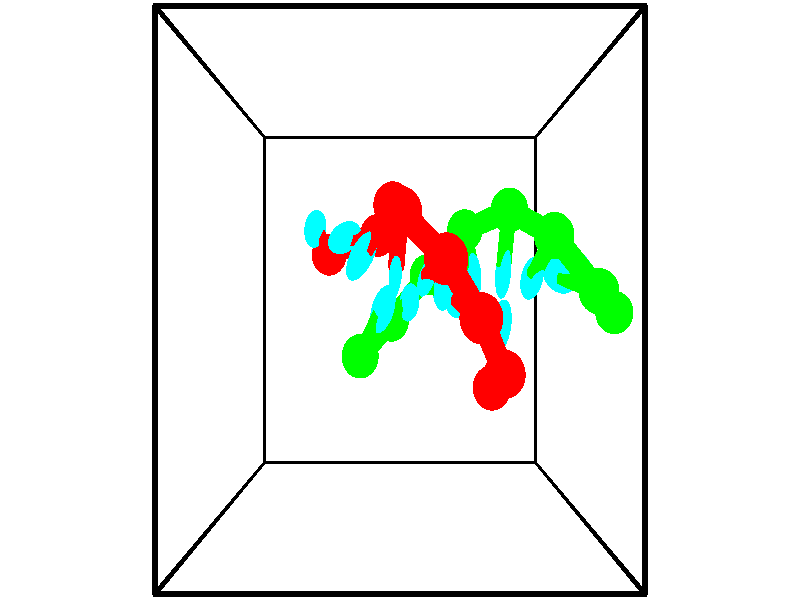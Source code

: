 // switches for output
#declare DRAW_BASES = 1; // possible values are 0, 1; only relevant for DNA ribbons
#declare DRAW_BASES_TYPE = 3; // possible values are 1, 2, 3; only relevant for DNA ribbons
#declare DRAW_FOG = 0; // set to 1 to enable fog

#include "colors.inc"

#include "transforms.inc"
background { rgb <1, 1, 1>}

#default {
   normal{
       ripples 0.25
       frequency 0.20
       turbulence 0.2
       lambda 5
   }
	finish {
		phong 0.1
		phong_size 40.
	}
}

// original window dimensions: 1024x640


// camera settings

camera {
	sky <-0, 1, 0>
	up <-0, 1, 0>
	right 1.6 * <1, 0, 0>
	location <2.5, 2.5, 11.1562>
	look_at <2.5, 2.5, 2.5>
	direction <0, 0, -8.6562>
	angle 67.0682
}


# declare cpy_camera_pos = <2.5, 2.5, 11.1562>;
# if (DRAW_FOG = 1)
fog {
	fog_type 2
	up vnormalize(cpy_camera_pos)
	color rgbt<1,1,1,0.3>
	distance 1e-5
	fog_alt 3e-3
	fog_offset 4
}
# end


// LIGHTS

# declare lum = 6;
global_settings {
	ambient_light rgb lum * <0.05, 0.05, 0.05>
	max_trace_level 15
}# declare cpy_direct_light_amount = 0.25;
light_source
{	1000 * <-1, -1, 1>,
	rgb lum * cpy_direct_light_amount
	parallel
}

light_source
{	1000 * <1, 1, -1>,
	rgb lum * cpy_direct_light_amount
	parallel
}

// strand 0

// nucleotide -1

// particle -1
sphere {
	<1.472071, 3.044888, 2.399312> 0.250000
	pigment { color rgbt <1,0,0,0> }
	no_shadow
}
cylinder {
	<1.411148, 3.186718, 2.768328>,  <1.374594, 3.271816, 2.989737>, 0.100000
	pigment { color rgbt <1,0,0,0> }
	no_shadow
}
cylinder {
	<1.411148, 3.186718, 2.768328>,  <1.472071, 3.044888, 2.399312>, 0.100000
	pigment { color rgbt <1,0,0,0> }
	no_shadow
}

// particle -1
sphere {
	<1.411148, 3.186718, 2.768328> 0.100000
	pigment { color rgbt <1,0,0,0> }
	no_shadow
}
sphere {
	0, 1
	scale<0.080000,0.200000,0.300000>
	matrix <0.861153, -0.410441, 0.299925,
		0.484993, 0.840128, -0.242830,
		-0.152308, 0.354576, 0.922539,
		1.365456, 3.293091, 3.045089>
	pigment { color rgbt <0,1,1,0> }
	no_shadow
}
cylinder {
	<2.187341, 3.256551, 2.662648>,  <1.472071, 3.044888, 2.399312>, 0.130000
	pigment { color rgbt <1,0,0,0> }
	no_shadow
}

// nucleotide -1

// particle -1
sphere {
	<2.187341, 3.256551, 2.662648> 0.250000
	pigment { color rgbt <1,0,0,0> }
	no_shadow
}
cylinder {
	<1.952282, 3.213987, 2.983484>,  <1.811247, 3.188449, 3.175986>, 0.100000
	pigment { color rgbt <1,0,0,0> }
	no_shadow
}
cylinder {
	<1.952282, 3.213987, 2.983484>,  <2.187341, 3.256551, 2.662648>, 0.100000
	pigment { color rgbt <1,0,0,0> }
	no_shadow
}

// particle -1
sphere {
	<1.952282, 3.213987, 2.983484> 0.100000
	pigment { color rgbt <1,0,0,0> }
	no_shadow
}
sphere {
	0, 1
	scale<0.080000,0.200000,0.300000>
	matrix <0.717774, -0.526111, 0.456078,
		0.373458, 0.843732, 0.385545,
		-0.587647, -0.106408, 0.802090,
		1.775988, 3.182065, 3.224111>
	pigment { color rgbt <0,1,1,0> }
	no_shadow
}
cylinder {
	<2.405798, 3.523323, 3.363354>,  <2.187341, 3.256551, 2.662648>, 0.130000
	pigment { color rgbt <1,0,0,0> }
	no_shadow
}

// nucleotide -1

// particle -1
sphere {
	<2.405798, 3.523323, 3.363354> 0.250000
	pigment { color rgbt <1,0,0,0> }
	no_shadow
}
cylinder {
	<2.184746, 3.203323, 3.456821>,  <2.052114, 3.011324, 3.512902>, 0.100000
	pigment { color rgbt <1,0,0,0> }
	no_shadow
}
cylinder {
	<2.184746, 3.203323, 3.456821>,  <2.405798, 3.523323, 3.363354>, 0.100000
	pigment { color rgbt <1,0,0,0> }
	no_shadow
}

// particle -1
sphere {
	<2.184746, 3.203323, 3.456821> 0.100000
	pigment { color rgbt <1,0,0,0> }
	no_shadow
}
sphere {
	0, 1
	scale<0.080000,0.200000,0.300000>
	matrix <0.752446, -0.358365, 0.552630,
		-0.358365, 0.481224, 0.799999,
		-0.552630, -0.799999, 0.233670,
		2.018957, 2.963324, 3.526922>
	pigment { color rgbt <0,1,1,0> }
	no_shadow
}
cylinder {
	<2.508630, 3.358006, 4.106654>,  <2.405798, 3.523323, 3.363354>, 0.130000
	pigment { color rgbt <1,0,0,0> }
	no_shadow
}

// nucleotide -1

// particle -1
sphere {
	<2.508630, 3.358006, 4.106654> 0.250000
	pigment { color rgbt <1,0,0,0> }
	no_shadow
}
cylinder {
	<2.473907, 3.032927, 3.876181>,  <2.453074, 2.837879, 3.737896>, 0.100000
	pigment { color rgbt <1,0,0,0> }
	no_shadow
}
cylinder {
	<2.473907, 3.032927, 3.876181>,  <2.508630, 3.358006, 4.106654>, 0.100000
	pigment { color rgbt <1,0,0,0> }
	no_shadow
}

// particle -1
sphere {
	<2.473907, 3.032927, 3.876181> 0.100000
	pigment { color rgbt <1,0,0,0> }
	no_shadow
}
sphere {
	0, 1
	scale<0.080000,0.200000,0.300000>
	matrix <0.992270, -0.122017, 0.022611,
		-0.088680, -0.569767, 0.817007,
		-0.086806, -0.812697, -0.576184,
		2.447865, 2.789117, 3.703326>
	pigment { color rgbt <0,1,1,0> }
	no_shadow
}
cylinder {
	<3.024650, 2.889635, 4.296653>,  <2.508630, 3.358006, 4.106654>, 0.130000
	pigment { color rgbt <1,0,0,0> }
	no_shadow
}

// nucleotide -1

// particle -1
sphere {
	<3.024650, 2.889635, 4.296653> 0.250000
	pigment { color rgbt <1,0,0,0> }
	no_shadow
}
cylinder {
	<2.917297, 2.801453, 3.921554>,  <2.852886, 2.748543, 3.696494>, 0.100000
	pigment { color rgbt <1,0,0,0> }
	no_shadow
}
cylinder {
	<2.917297, 2.801453, 3.921554>,  <3.024650, 2.889635, 4.296653>, 0.100000
	pigment { color rgbt <1,0,0,0> }
	no_shadow
}

// particle -1
sphere {
	<2.917297, 2.801453, 3.921554> 0.100000
	pigment { color rgbt <1,0,0,0> }
	no_shadow
}
sphere {
	0, 1
	scale<0.080000,0.200000,0.300000>
	matrix <0.938277, -0.280316, -0.202632,
		-0.218194, -0.934250, 0.282081,
		-0.268381, -0.220456, -0.937748,
		2.836783, 2.735316, 3.640229>
	pigment { color rgbt <0,1,1,0> }
	no_shadow
}
cylinder {
	<3.435040, 2.325867, 4.208772>,  <3.024650, 2.889635, 4.296653>, 0.130000
	pigment { color rgbt <1,0,0,0> }
	no_shadow
}

// nucleotide -1

// particle -1
sphere {
	<3.435040, 2.325867, 4.208772> 0.250000
	pigment { color rgbt <1,0,0,0> }
	no_shadow
}
cylinder {
	<3.302876, 2.436459, 3.847798>,  <3.223577, 2.502814, 3.631214>, 0.100000
	pigment { color rgbt <1,0,0,0> }
	no_shadow
}
cylinder {
	<3.302876, 2.436459, 3.847798>,  <3.435040, 2.325867, 4.208772>, 0.100000
	pigment { color rgbt <1,0,0,0> }
	no_shadow
}

// particle -1
sphere {
	<3.302876, 2.436459, 3.847798> 0.100000
	pigment { color rgbt <1,0,0,0> }
	no_shadow
}
sphere {
	0, 1
	scale<0.080000,0.200000,0.300000>
	matrix <0.911426, -0.154947, -0.381174,
		-0.245216, -0.948446, -0.200795,
		-0.330410, 0.276480, -0.902434,
		3.203753, 2.519403, 3.577068>
	pigment { color rgbt <0,1,1,0> }
	no_shadow
}
cylinder {
	<3.782217, 1.742610, 3.769493>,  <3.435040, 2.325867, 4.208772>, 0.130000
	pigment { color rgbt <1,0,0,0> }
	no_shadow
}

// nucleotide -1

// particle -1
sphere {
	<3.782217, 1.742610, 3.769493> 0.250000
	pigment { color rgbt <1,0,0,0> }
	no_shadow
}
cylinder {
	<3.678795, 2.062136, 3.552220>,  <3.616742, 2.253851, 3.421857>, 0.100000
	pigment { color rgbt <1,0,0,0> }
	no_shadow
}
cylinder {
	<3.678795, 2.062136, 3.552220>,  <3.782217, 1.742610, 3.769493>, 0.100000
	pigment { color rgbt <1,0,0,0> }
	no_shadow
}

// particle -1
sphere {
	<3.678795, 2.062136, 3.552220> 0.100000
	pigment { color rgbt <1,0,0,0> }
	no_shadow
}
sphere {
	0, 1
	scale<0.080000,0.200000,0.300000>
	matrix <0.888728, -0.023657, -0.457825,
		-0.378567, -0.601113, -0.703811,
		-0.258554, 0.798814, -0.543182,
		3.601228, 2.301780, 3.389266>
	pigment { color rgbt <0,1,1,0> }
	no_shadow
}
cylinder {
	<3.723380, 1.522512, 3.101399>,  <3.782217, 1.742610, 3.769493>, 0.130000
	pigment { color rgbt <1,0,0,0> }
	no_shadow
}

// nucleotide -1

// particle -1
sphere {
	<3.723380, 1.522512, 3.101399> 0.250000
	pigment { color rgbt <1,0,0,0> }
	no_shadow
}
cylinder {
	<3.796467, 1.915165, 3.079453>,  <3.840319, 2.150757, 3.066286>, 0.100000
	pigment { color rgbt <1,0,0,0> }
	no_shadow
}
cylinder {
	<3.796467, 1.915165, 3.079453>,  <3.723380, 1.522512, 3.101399>, 0.100000
	pigment { color rgbt <1,0,0,0> }
	no_shadow
}

// particle -1
sphere {
	<3.796467, 1.915165, 3.079453> 0.100000
	pigment { color rgbt <1,0,0,0> }
	no_shadow
}
sphere {
	0, 1
	scale<0.080000,0.200000,0.300000>
	matrix <0.876088, -0.187890, -0.444036,
		-0.446189, 0.033067, -0.894328,
		0.182718, 0.981633, -0.054864,
		3.851282, 2.209655, 3.062994>
	pigment { color rgbt <0,1,1,0> }
	no_shadow
}
// strand 1

// nucleotide -1

// particle -1
sphere {
	<5.469361, 2.355782, 2.787190> 0.250000
	pigment { color rgbt <0,1,0,0> }
	no_shadow
}
cylinder {
	<5.250206, 2.637081, 2.605967>,  <5.118713, 2.805861, 2.497233>, 0.100000
	pigment { color rgbt <0,1,0,0> }
	no_shadow
}
cylinder {
	<5.250206, 2.637081, 2.605967>,  <5.469361, 2.355782, 2.787190>, 0.100000
	pigment { color rgbt <0,1,0,0> }
	no_shadow
}

// particle -1
sphere {
	<5.250206, 2.637081, 2.605967> 0.100000
	pigment { color rgbt <0,1,0,0> }
	no_shadow
}
sphere {
	0, 1
	scale<0.080000,0.200000,0.300000>
	matrix <-0.756609, -0.185526, 0.626996,
		0.356880, 0.686310, 0.633731,
		-0.547887, 0.703249, -0.453058,
		5.085840, 2.848056, 2.470049>
	pigment { color rgbt <0,1,1,0> }
	no_shadow
}
cylinder {
	<5.073391, 2.594667, 3.347140>,  <5.469361, 2.355782, 2.787190>, 0.130000
	pigment { color rgbt <0,1,0,0> }
	no_shadow
}

// nucleotide -1

// particle -1
sphere {
	<5.073391, 2.594667, 3.347140> 0.250000
	pigment { color rgbt <0,1,0,0> }
	no_shadow
}
cylinder {
	<4.860016, 2.698990, 3.025290>,  <4.731991, 2.761584, 2.832179>, 0.100000
	pigment { color rgbt <0,1,0,0> }
	no_shadow
}
cylinder {
	<4.860016, 2.698990, 3.025290>,  <5.073391, 2.594667, 3.347140>, 0.100000
	pigment { color rgbt <0,1,0,0> }
	no_shadow
}

// particle -1
sphere {
	<4.860016, 2.698990, 3.025290> 0.100000
	pigment { color rgbt <0,1,0,0> }
	no_shadow
}
sphere {
	0, 1
	scale<0.080000,0.200000,0.300000>
	matrix <-0.844355, -0.220524, 0.488296,
		-0.050088, 0.939866, 0.337850,
		-0.533437, 0.260808, -0.804626,
		4.699985, 2.777232, 2.783902>
	pigment { color rgbt <0,1,1,0> }
	no_shadow
}
cylinder {
	<4.476751, 3.189460, 3.410444>,  <5.073391, 2.594667, 3.347140>, 0.130000
	pigment { color rgbt <0,1,0,0> }
	no_shadow
}

// nucleotide -1

// particle -1
sphere {
	<4.476751, 3.189460, 3.410444> 0.250000
	pigment { color rgbt <0,1,0,0> }
	no_shadow
}
cylinder {
	<4.377304, 2.937637, 3.116003>,  <4.317636, 2.786544, 2.939338>, 0.100000
	pigment { color rgbt <0,1,0,0> }
	no_shadow
}
cylinder {
	<4.377304, 2.937637, 3.116003>,  <4.476751, 3.189460, 3.410444>, 0.100000
	pigment { color rgbt <0,1,0,0> }
	no_shadow
}

// particle -1
sphere {
	<4.377304, 2.937637, 3.116003> 0.100000
	pigment { color rgbt <0,1,0,0> }
	no_shadow
}
sphere {
	0, 1
	scale<0.080000,0.200000,0.300000>
	matrix <-0.927423, -0.064511, 0.368409,
		-0.279421, 0.774272, -0.567827,
		-0.248617, -0.629557, -0.736103,
		4.302719, 2.748770, 2.895172>
	pigment { color rgbt <0,1,1,0> }
	no_shadow
}
cylinder {
	<3.962584, 3.501746, 3.068558>,  <4.476751, 3.189460, 3.410444>, 0.130000
	pigment { color rgbt <0,1,0,0> }
	no_shadow
}

// nucleotide -1

// particle -1
sphere {
	<3.962584, 3.501746, 3.068558> 0.250000
	pigment { color rgbt <0,1,0,0> }
	no_shadow
}
cylinder {
	<3.924919, 3.106930, 3.016581>,  <3.902320, 2.870040, 2.985394>, 0.100000
	pigment { color rgbt <0,1,0,0> }
	no_shadow
}
cylinder {
	<3.924919, 3.106930, 3.016581>,  <3.962584, 3.501746, 3.068558>, 0.100000
	pigment { color rgbt <0,1,0,0> }
	no_shadow
}

// particle -1
sphere {
	<3.924919, 3.106930, 3.016581> 0.100000
	pigment { color rgbt <0,1,0,0> }
	no_shadow
}
sphere {
	0, 1
	scale<0.080000,0.200000,0.300000>
	matrix <-0.974920, 0.064983, 0.212859,
		-0.201657, 0.146728, -0.968404,
		-0.094162, -0.987040, -0.129944,
		3.896670, 2.810818, 2.977597>
	pigment { color rgbt <0,1,1,0> }
	no_shadow
}
cylinder {
	<3.421016, 3.325651, 2.553998>,  <3.962584, 3.501746, 3.068558>, 0.130000
	pigment { color rgbt <0,1,0,0> }
	no_shadow
}

// nucleotide -1

// particle -1
sphere {
	<3.421016, 3.325651, 2.553998> 0.250000
	pigment { color rgbt <0,1,0,0> }
	no_shadow
}
cylinder {
	<3.460442, 3.010586, 2.797266>,  <3.484097, 2.821547, 2.943227>, 0.100000
	pigment { color rgbt <0,1,0,0> }
	no_shadow
}
cylinder {
	<3.460442, 3.010586, 2.797266>,  <3.421016, 3.325651, 2.553998>, 0.100000
	pigment { color rgbt <0,1,0,0> }
	no_shadow
}

// particle -1
sphere {
	<3.460442, 3.010586, 2.797266> 0.100000
	pigment { color rgbt <0,1,0,0> }
	no_shadow
}
sphere {
	0, 1
	scale<0.080000,0.200000,0.300000>
	matrix <-0.969704, 0.061249, 0.236480,
		-0.223517, -0.613054, -0.757763,
		0.098563, -0.787663, 0.608171,
		3.490010, 2.774287, 2.979717>
	pigment { color rgbt <0,1,1,0> }
	no_shadow
}
cylinder {
	<2.893120, 2.806391, 2.372596>,  <3.421016, 3.325651, 2.553998>, 0.130000
	pigment { color rgbt <0,1,0,0> }
	no_shadow
}

// nucleotide -1

// particle -1
sphere {
	<2.893120, 2.806391, 2.372596> 0.250000
	pigment { color rgbt <0,1,0,0> }
	no_shadow
}
cylinder {
	<2.980812, 2.682362, 2.742632>,  <3.033427, 2.607944, 2.964653>, 0.100000
	pigment { color rgbt <0,1,0,0> }
	no_shadow
}
cylinder {
	<2.980812, 2.682362, 2.742632>,  <2.893120, 2.806391, 2.372596>, 0.100000
	pigment { color rgbt <0,1,0,0> }
	no_shadow
}

// particle -1
sphere {
	<2.980812, 2.682362, 2.742632> 0.100000
	pigment { color rgbt <0,1,0,0> }
	no_shadow
}
sphere {
	0, 1
	scale<0.080000,0.200000,0.300000>
	matrix <-0.975034, -0.035311, 0.219230,
		-0.035311, -0.950056, -0.310074,
		-0.219230, 0.310074, -0.925090,
		3.046581, 2.589339, 3.020159>
	pigment { color rgbt <0,1,1,0> }
	no_shadow
}
cylinder {
	<2.377321, 2.249597, 2.475003>,  <2.893120, 2.806391, 2.372596>, 0.130000
	pigment { color rgbt <0,1,0,0> }
	no_shadow
}

// nucleotide -1

// particle -1
sphere {
	<2.377321, 2.249597, 2.475003> 0.250000
	pigment { color rgbt <0,1,0,0> }
	no_shadow
}
cylinder {
	<2.516647, 2.375866, 2.828053>,  <2.600243, 2.451627, 3.039882>, 0.100000
	pigment { color rgbt <0,1,0,0> }
	no_shadow
}
cylinder {
	<2.516647, 2.375866, 2.828053>,  <2.377321, 2.249597, 2.475003>, 0.100000
	pigment { color rgbt <0,1,0,0> }
	no_shadow
}

// particle -1
sphere {
	<2.516647, 2.375866, 2.828053> 0.100000
	pigment { color rgbt <0,1,0,0> }
	no_shadow
}
sphere {
	0, 1
	scale<0.080000,0.200000,0.300000>
	matrix <-0.924403, -0.040444, 0.379268,
		0.155422, -0.948005, 0.277723,
		0.348316, 0.315675, 0.882625,
		2.621142, 2.470568, 3.092840>
	pigment { color rgbt <0,1,1,0> }
	no_shadow
}
cylinder {
	<1.961631, 1.866709, 2.993765>,  <2.377321, 2.249597, 2.475003>, 0.130000
	pigment { color rgbt <0,1,0,0> }
	no_shadow
}

// nucleotide -1

// particle -1
sphere {
	<1.961631, 1.866709, 2.993765> 0.250000
	pigment { color rgbt <0,1,0,0> }
	no_shadow
}
cylinder {
	<2.139854, 2.170166, 3.183897>,  <2.246789, 2.352240, 3.297976>, 0.100000
	pigment { color rgbt <0,1,0,0> }
	no_shadow
}
cylinder {
	<2.139854, 2.170166, 3.183897>,  <1.961631, 1.866709, 2.993765>, 0.100000
	pigment { color rgbt <0,1,0,0> }
	no_shadow
}

// particle -1
sphere {
	<2.139854, 2.170166, 3.183897> 0.100000
	pigment { color rgbt <0,1,0,0> }
	no_shadow
}
sphere {
	0, 1
	scale<0.080000,0.200000,0.300000>
	matrix <-0.785598, 0.076708, 0.613965,
		0.429319, -0.646974, 0.630166,
		0.445558, 0.758643, 0.475329,
		2.273522, 2.397759, 3.326496>
	pigment { color rgbt <0,1,1,0> }
	no_shadow
}
// box output
cylinder {
	<0.000000, 0.000000, 0.000000>,  <5.000000, 0.000000, 0.000000>, 0.025000
	pigment { color rgbt <0,0,0,0> }
	no_shadow
}
cylinder {
	<0.000000, 0.000000, 0.000000>,  <0.000000, 5.000000, 0.000000>, 0.025000
	pigment { color rgbt <0,0,0,0> }
	no_shadow
}
cylinder {
	<0.000000, 0.000000, 0.000000>,  <0.000000, 0.000000, 5.000000>, 0.025000
	pigment { color rgbt <0,0,0,0> }
	no_shadow
}
cylinder {
	<5.000000, 5.000000, 5.000000>,  <0.000000, 5.000000, 5.000000>, 0.025000
	pigment { color rgbt <0,0,0,0> }
	no_shadow
}
cylinder {
	<5.000000, 5.000000, 5.000000>,  <5.000000, 0.000000, 5.000000>, 0.025000
	pigment { color rgbt <0,0,0,0> }
	no_shadow
}
cylinder {
	<5.000000, 5.000000, 5.000000>,  <5.000000, 5.000000, 0.000000>, 0.025000
	pigment { color rgbt <0,0,0,0> }
	no_shadow
}
cylinder {
	<0.000000, 0.000000, 5.000000>,  <0.000000, 5.000000, 5.000000>, 0.025000
	pigment { color rgbt <0,0,0,0> }
	no_shadow
}
cylinder {
	<0.000000, 0.000000, 5.000000>,  <5.000000, 0.000000, 5.000000>, 0.025000
	pigment { color rgbt <0,0,0,0> }
	no_shadow
}
cylinder {
	<5.000000, 5.000000, 0.000000>,  <0.000000, 5.000000, 0.000000>, 0.025000
	pigment { color rgbt <0,0,0,0> }
	no_shadow
}
cylinder {
	<5.000000, 5.000000, 0.000000>,  <5.000000, 0.000000, 0.000000>, 0.025000
	pigment { color rgbt <0,0,0,0> }
	no_shadow
}
cylinder {
	<5.000000, 0.000000, 5.000000>,  <5.000000, 0.000000, 0.000000>, 0.025000
	pigment { color rgbt <0,0,0,0> }
	no_shadow
}
cylinder {
	<0.000000, 5.000000, 0.000000>,  <0.000000, 5.000000, 5.000000>, 0.025000
	pigment { color rgbt <0,0,0,0> }
	no_shadow
}
// end of box output

